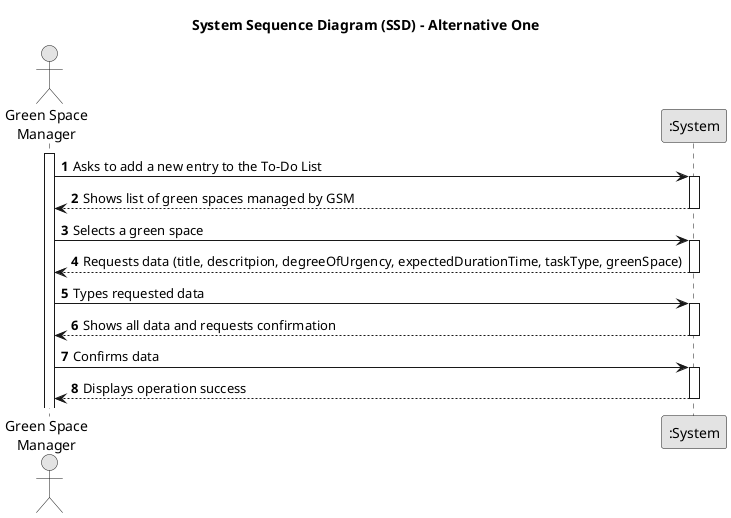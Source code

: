@startuml
skinparam monochrome true
skinparam packageStyle rectangle
skinparam shadowing false

title System Sequence Diagram (SSD) - Alternative One

autonumber

actor "Green Space\nManager" as GSM
participant ":System" as System

activate GSM

    GSM -> System : Asks to add a new entry to the To-Do List
    activate System

        System --> GSM : Shows list of green spaces managed by GSM
    deactivate System

    GSM -> System : Selects a green space
    activate System

        System --> GSM : Requests data (title, descritpion, degreeOfUrgency, expectedDurationTime, taskType, greenSpace)
    deactivate System

    GSM -> System : Types requested data
    activate System

        System --> GSM : Shows all data and requests confirmation
    deactivate System

    GSM -> System : Confirms data
    activate System

        System --> GSM : Displays operation success
    deactivate System

@enduml